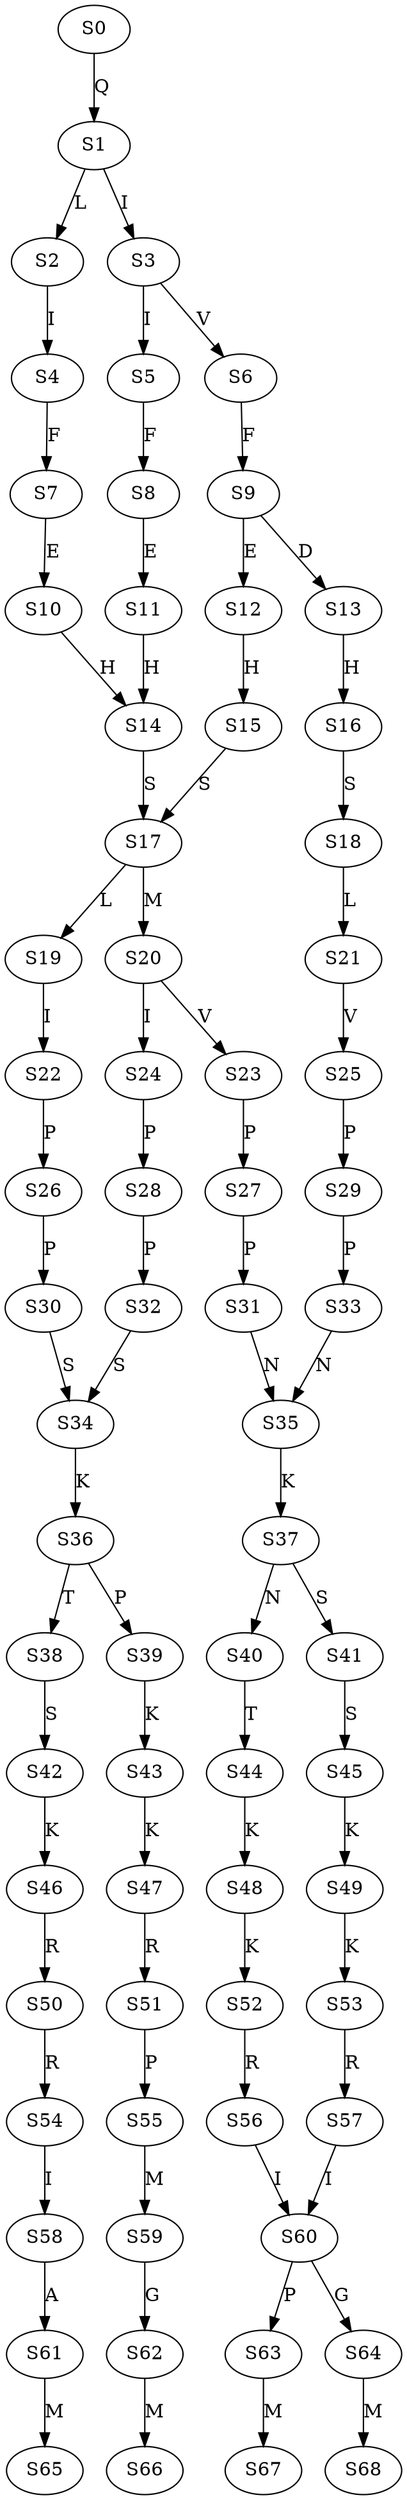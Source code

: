 strict digraph  {
	S0 -> S1 [ label = Q ];
	S1 -> S2 [ label = L ];
	S1 -> S3 [ label = I ];
	S2 -> S4 [ label = I ];
	S3 -> S5 [ label = I ];
	S3 -> S6 [ label = V ];
	S4 -> S7 [ label = F ];
	S5 -> S8 [ label = F ];
	S6 -> S9 [ label = F ];
	S7 -> S10 [ label = E ];
	S8 -> S11 [ label = E ];
	S9 -> S12 [ label = E ];
	S9 -> S13 [ label = D ];
	S10 -> S14 [ label = H ];
	S11 -> S14 [ label = H ];
	S12 -> S15 [ label = H ];
	S13 -> S16 [ label = H ];
	S14 -> S17 [ label = S ];
	S15 -> S17 [ label = S ];
	S16 -> S18 [ label = S ];
	S17 -> S19 [ label = L ];
	S17 -> S20 [ label = M ];
	S18 -> S21 [ label = L ];
	S19 -> S22 [ label = I ];
	S20 -> S23 [ label = V ];
	S20 -> S24 [ label = I ];
	S21 -> S25 [ label = V ];
	S22 -> S26 [ label = P ];
	S23 -> S27 [ label = P ];
	S24 -> S28 [ label = P ];
	S25 -> S29 [ label = P ];
	S26 -> S30 [ label = P ];
	S27 -> S31 [ label = P ];
	S28 -> S32 [ label = P ];
	S29 -> S33 [ label = P ];
	S30 -> S34 [ label = S ];
	S31 -> S35 [ label = N ];
	S32 -> S34 [ label = S ];
	S33 -> S35 [ label = N ];
	S34 -> S36 [ label = K ];
	S35 -> S37 [ label = K ];
	S36 -> S38 [ label = T ];
	S36 -> S39 [ label = P ];
	S37 -> S40 [ label = N ];
	S37 -> S41 [ label = S ];
	S38 -> S42 [ label = S ];
	S39 -> S43 [ label = K ];
	S40 -> S44 [ label = T ];
	S41 -> S45 [ label = S ];
	S42 -> S46 [ label = K ];
	S43 -> S47 [ label = K ];
	S44 -> S48 [ label = K ];
	S45 -> S49 [ label = K ];
	S46 -> S50 [ label = R ];
	S47 -> S51 [ label = R ];
	S48 -> S52 [ label = K ];
	S49 -> S53 [ label = K ];
	S50 -> S54 [ label = R ];
	S51 -> S55 [ label = P ];
	S52 -> S56 [ label = R ];
	S53 -> S57 [ label = R ];
	S54 -> S58 [ label = I ];
	S55 -> S59 [ label = M ];
	S56 -> S60 [ label = I ];
	S57 -> S60 [ label = I ];
	S58 -> S61 [ label = A ];
	S59 -> S62 [ label = G ];
	S60 -> S63 [ label = P ];
	S60 -> S64 [ label = G ];
	S61 -> S65 [ label = M ];
	S62 -> S66 [ label = M ];
	S63 -> S67 [ label = M ];
	S64 -> S68 [ label = M ];
}
